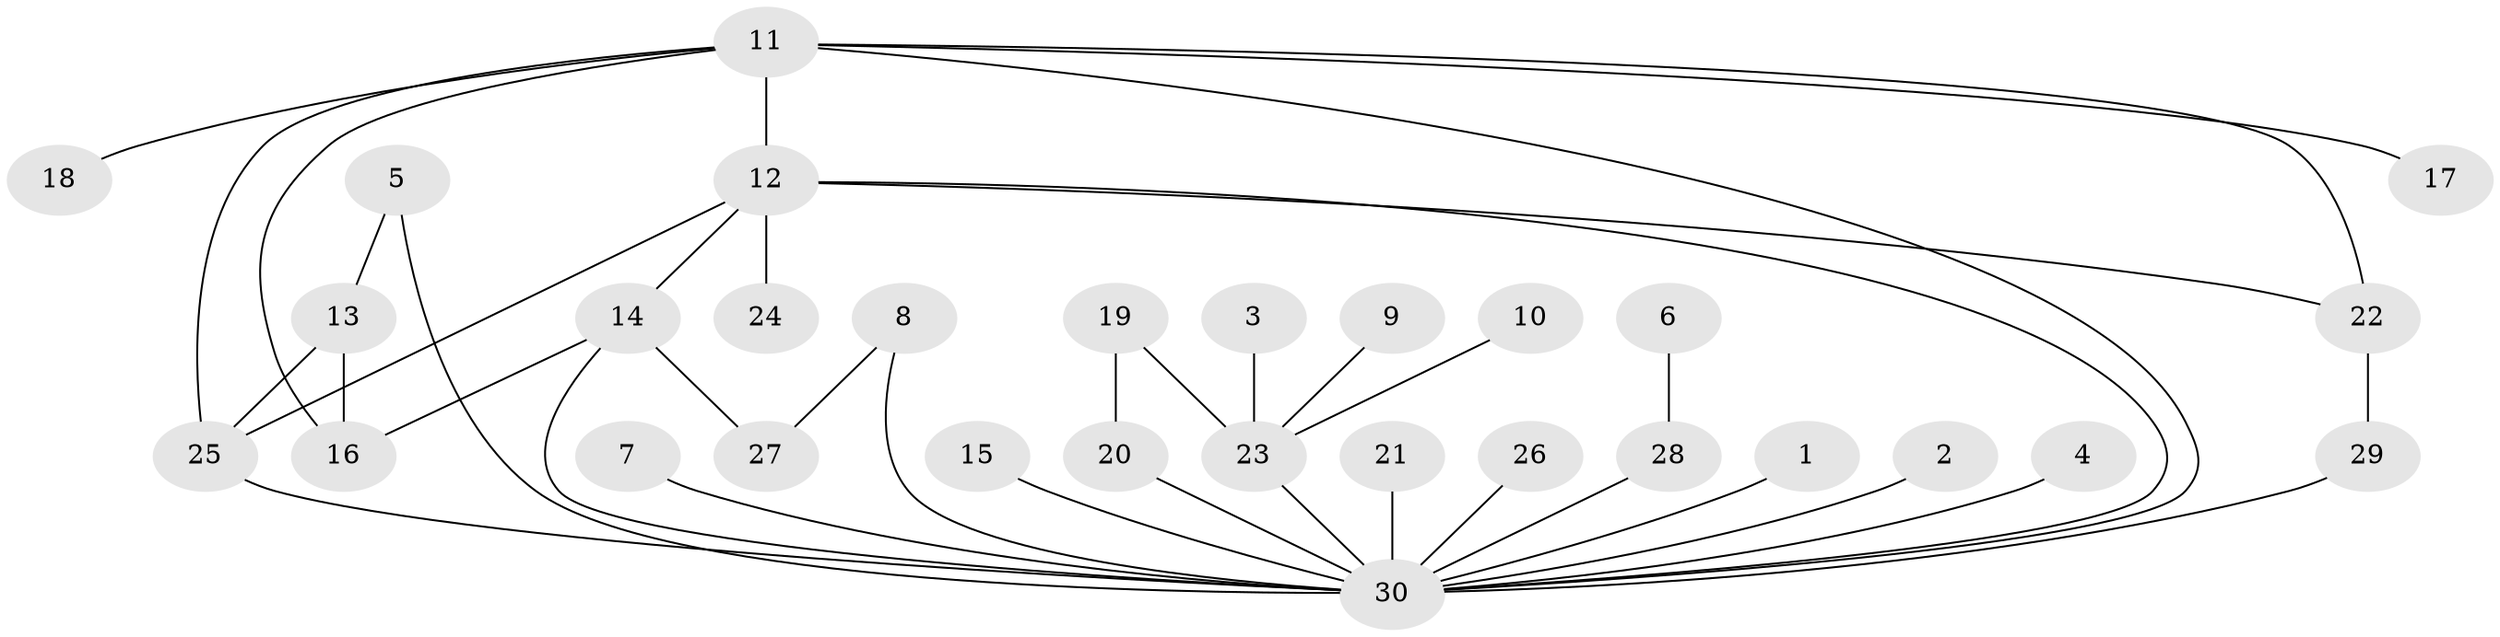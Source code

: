// original degree distribution, {24: 0.0136986301369863, 4: 0.136986301369863, 1: 0.5205479452054794, 3: 0.0684931506849315, 8: 0.0136986301369863, 5: 0.0410958904109589, 6: 0.0136986301369863, 2: 0.1917808219178082}
// Generated by graph-tools (version 1.1) at 2025/36/03/04/25 23:36:55]
// undirected, 30 vertices, 40 edges
graph export_dot {
  node [color=gray90,style=filled];
  1;
  2;
  3;
  4;
  5;
  6;
  7;
  8;
  9;
  10;
  11;
  12;
  13;
  14;
  15;
  16;
  17;
  18;
  19;
  20;
  21;
  22;
  23;
  24;
  25;
  26;
  27;
  28;
  29;
  30;
  1 -- 30 [weight=1.0];
  2 -- 30 [weight=1.0];
  3 -- 23 [weight=1.0];
  4 -- 30 [weight=1.0];
  5 -- 13 [weight=1.0];
  5 -- 30 [weight=1.0];
  6 -- 28 [weight=1.0];
  7 -- 30 [weight=1.0];
  8 -- 27 [weight=1.0];
  8 -- 30 [weight=1.0];
  9 -- 23 [weight=1.0];
  10 -- 23 [weight=1.0];
  11 -- 12 [weight=1.0];
  11 -- 16 [weight=1.0];
  11 -- 17 [weight=1.0];
  11 -- 18 [weight=1.0];
  11 -- 22 [weight=1.0];
  11 -- 25 [weight=1.0];
  11 -- 30 [weight=1.0];
  12 -- 14 [weight=1.0];
  12 -- 22 [weight=1.0];
  12 -- 24 [weight=1.0];
  12 -- 25 [weight=1.0];
  12 -- 30 [weight=1.0];
  13 -- 16 [weight=1.0];
  13 -- 25 [weight=1.0];
  14 -- 16 [weight=1.0];
  14 -- 27 [weight=1.0];
  14 -- 30 [weight=1.0];
  15 -- 30 [weight=1.0];
  19 -- 20 [weight=1.0];
  19 -- 23 [weight=1.0];
  20 -- 30 [weight=2.0];
  21 -- 30 [weight=1.0];
  22 -- 29 [weight=1.0];
  23 -- 30 [weight=1.0];
  25 -- 30 [weight=1.0];
  26 -- 30 [weight=1.0];
  28 -- 30 [weight=2.0];
  29 -- 30 [weight=1.0];
}
